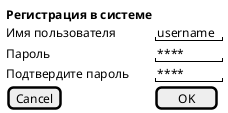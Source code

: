 @startsalt Регистрация в системе
{
  <b>Регистрация в системе
  Имя пользователя   | "username"
  Пароль             | "****    "
  Подтвердите пароль | "****    "
  [Cancel]           | [  OK   ]
}
@endsalt

https://cdn-0.plantuml.com/plantuml/png/SoWkIImgAKxCAL6uiE32rWkRB-ous7YnwMB3XGqNsu3iVeKBcnGkDa94WV9xBcpbgkPIKB19iYDMFL3rXHaNze2azb_OTs7tnPuBsu7q9g0Ea8hTG0a5XHe5fTBYrAAynDnK9P26-K3P1eXg1JY0gDC20X0JeWwePil59g1fMu7gjm3j1Pe9j0YX7LrBj7DYNd9gJYoAeT4A2lxUG5OiLosNGsfU2YX0k000
